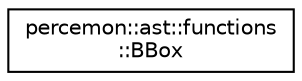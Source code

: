 digraph "Graphical Class Hierarchy"
{
 // LATEX_PDF_SIZE
  edge [fontname="Helvetica",fontsize="10",labelfontname="Helvetica",labelfontsize="10"];
  node [fontname="Helvetica",fontsize="10",shape=record];
  rankdir="LR";
  Node0 [label="percemon::ast::functions\l::BBox",height=0.2,width=0.4,color="black", fillcolor="white", style="filled",URL="$structpercemon_1_1ast_1_1functions_1_1BBox.html",tooltip=" "];
}

